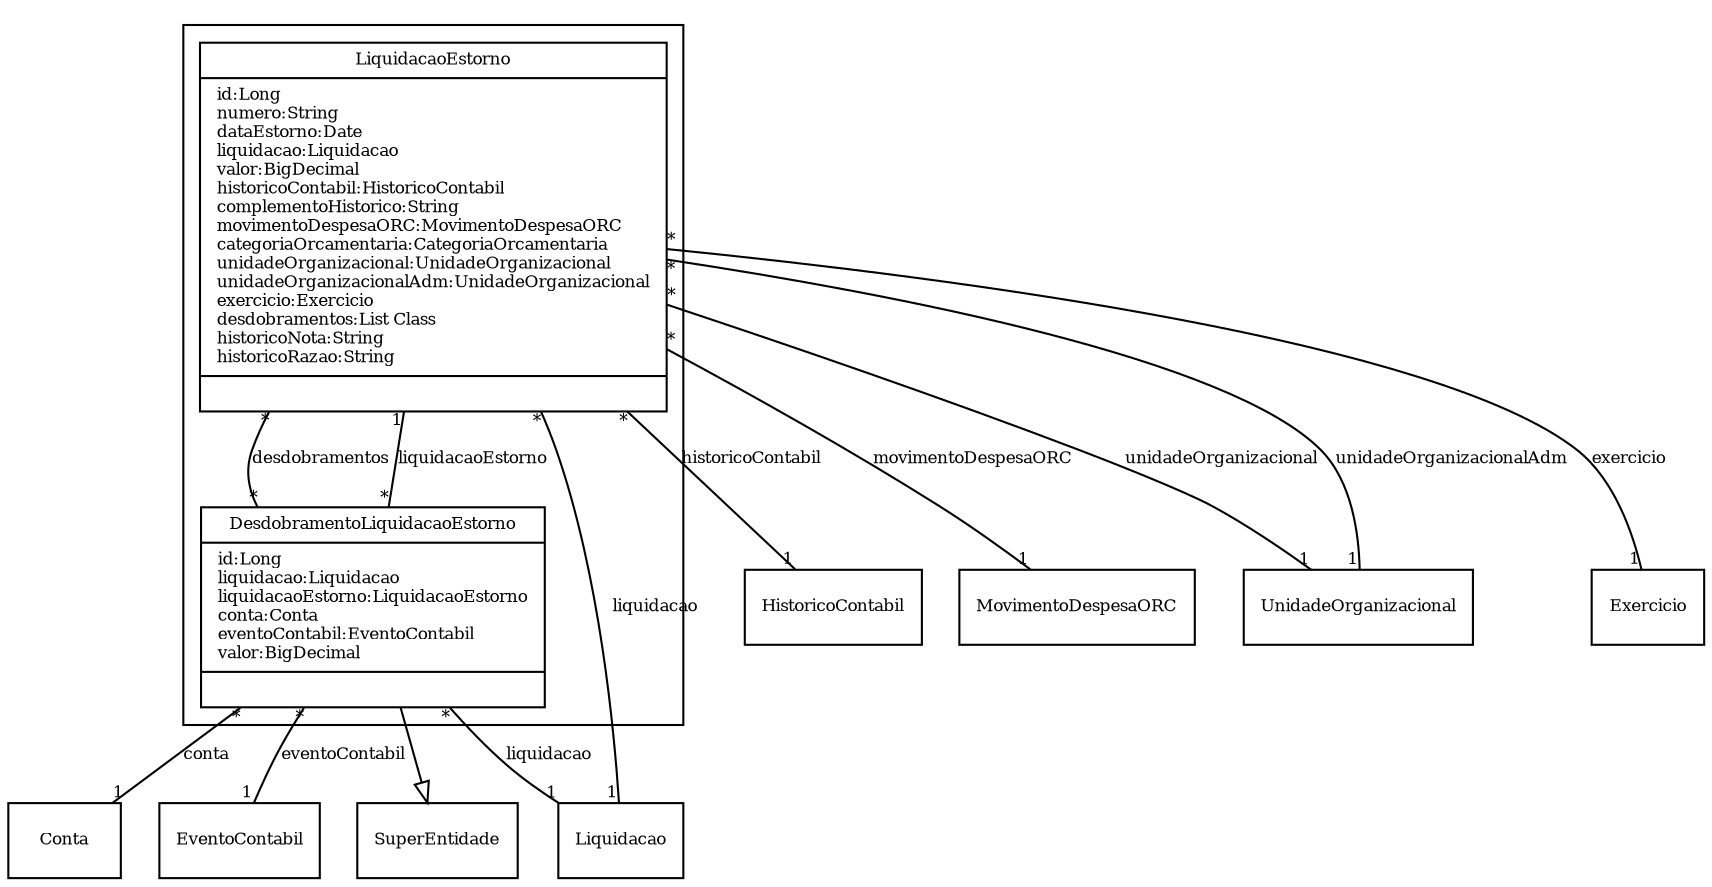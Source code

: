 digraph G{
fontname = "Times-Roman"
fontsize = 8

node [
        fontname = "Times-Roman"
        fontsize = 8
        shape = "record"
]

edge [
        fontname = "Times-Roman"
        fontsize = 8
]

subgraph clusterESTORNO_DE_LIQUIDACAO
{
LiquidacaoEstorno [label = "{LiquidacaoEstorno|id:Long\lnumero:String\ldataEstorno:Date\lliquidacao:Liquidacao\lvalor:BigDecimal\lhistoricoContabil:HistoricoContabil\lcomplementoHistorico:String\lmovimentoDespesaORC:MovimentoDespesaORC\lcategoriaOrcamentaria:CategoriaOrcamentaria\lunidadeOrganizacional:UnidadeOrganizacional\lunidadeOrganizacionalAdm:UnidadeOrganizacional\lexercicio:Exercicio\ldesdobramentos:List Class\lhistoricoNota:String\lhistoricoRazao:String\l|\l}"]
DesdobramentoLiquidacaoEstorno [label = "{DesdobramentoLiquidacaoEstorno|id:Long\lliquidacao:Liquidacao\lliquidacaoEstorno:LiquidacaoEstorno\lconta:Conta\leventoContabil:EventoContabil\lvalor:BigDecimal\l|\l}"]
}
edge [arrowhead = "none" headlabel = "1" taillabel = "*"] LiquidacaoEstorno -> Liquidacao [label = "liquidacao"]
edge [arrowhead = "none" headlabel = "1" taillabel = "*"] LiquidacaoEstorno -> HistoricoContabil [label = "historicoContabil"]
edge [arrowhead = "none" headlabel = "1" taillabel = "*"] LiquidacaoEstorno -> MovimentoDespesaORC [label = "movimentoDespesaORC"]
edge [arrowhead = "none" headlabel = "1" taillabel = "*"] LiquidacaoEstorno -> UnidadeOrganizacional [label = "unidadeOrganizacional"]
edge [arrowhead = "none" headlabel = "1" taillabel = "*"] LiquidacaoEstorno -> UnidadeOrganizacional [label = "unidadeOrganizacionalAdm"]
edge [arrowhead = "none" headlabel = "1" taillabel = "*"] LiquidacaoEstorno -> Exercicio [label = "exercicio"]
edge [arrowhead = "none" headlabel = "*" taillabel = "*"] LiquidacaoEstorno -> DesdobramentoLiquidacaoEstorno [label = "desdobramentos"]
edge [arrowhead = "none" headlabel = "1" taillabel = "*"] DesdobramentoLiquidacaoEstorno -> Liquidacao [label = "liquidacao"]
edge [arrowhead = "none" headlabel = "1" taillabel = "*"] DesdobramentoLiquidacaoEstorno -> LiquidacaoEstorno [label = "liquidacaoEstorno"]
edge [arrowhead = "none" headlabel = "1" taillabel = "*"] DesdobramentoLiquidacaoEstorno -> Conta [label = "conta"]
edge [arrowhead = "none" headlabel = "1" taillabel = "*"] DesdobramentoLiquidacaoEstorno -> EventoContabil [label = "eventoContabil"]
edge [ arrowhead = "empty" headlabel = "" taillabel = ""] DesdobramentoLiquidacaoEstorno -> SuperEntidade
}
